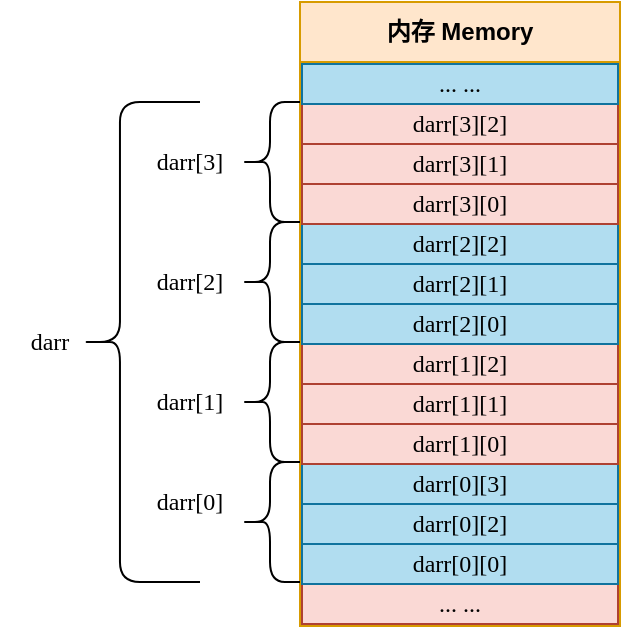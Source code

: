 <mxfile version="22.1.16" type="device">
  <diagram name="Page-1" id="3FU2BRUodX3esNhyQgwJ">
    <mxGraphModel dx="528" dy="363" grid="1" gridSize="10" guides="1" tooltips="1" connect="1" arrows="1" fold="1" page="1" pageScale="1" pageWidth="850" pageHeight="1100" math="0" shadow="0">
      <root>
        <mxCell id="0" />
        <mxCell id="1" parent="0" />
        <mxCell id="FEGtML5SbePRzF_W_EjW-7" value="内存 Memory" style="swimlane;whiteSpace=wrap;html=1;startSize=30;fillColor=#ffe6cc;strokeColor=#d79b00;" parent="1" vertex="1">
          <mxGeometry x="330" y="170" width="160" height="312" as="geometry">
            <mxRectangle x="330" y="170" width="110" height="30" as="alternateBounds" />
          </mxGeometry>
        </mxCell>
        <mxCell id="FEGtML5SbePRzF_W_EjW-21" value="... ..." style="rounded=0;whiteSpace=wrap;html=1;fillColor=#b1ddf0;strokeColor=#10739e;fontFamily=consolas;" parent="FEGtML5SbePRzF_W_EjW-7" vertex="1">
          <mxGeometry x="1" y="291" width="158" height="20" as="geometry" />
        </mxCell>
        <mxCell id="8TEMe9xLt-exDmK_KVjd-13" value="... ..." style="rounded=0;whiteSpace=wrap;html=1;fillColor=#fad9d5;strokeColor=#ae4132;fontFamily=consolas;" parent="FEGtML5SbePRzF_W_EjW-7" vertex="1">
          <mxGeometry x="1" y="291" width="158" height="20" as="geometry" />
        </mxCell>
        <mxCell id="8TEMe9xLt-exDmK_KVjd-12" value="darr[0][0]" style="rounded=0;whiteSpace=wrap;html=1;fillColor=#b1ddf0;strokeColor=#10739e;fontFamily=consolas;" parent="FEGtML5SbePRzF_W_EjW-7" vertex="1">
          <mxGeometry x="1" y="271" width="158" height="20" as="geometry" />
        </mxCell>
        <mxCell id="8TEMe9xLt-exDmK_KVjd-11" value="darr[0][2]" style="rounded=0;whiteSpace=wrap;html=1;fillColor=#b1ddf0;strokeColor=#10739e;fontFamily=consolas;" parent="FEGtML5SbePRzF_W_EjW-7" vertex="1">
          <mxGeometry x="1" y="251" width="158" height="20" as="geometry" />
        </mxCell>
        <mxCell id="8TEMe9xLt-exDmK_KVjd-10" value="darr[0][3]" style="rounded=0;whiteSpace=wrap;html=1;fillColor=#b1ddf0;strokeColor=#10739e;fontFamily=consolas;" parent="FEGtML5SbePRzF_W_EjW-7" vertex="1">
          <mxGeometry x="1" y="231" width="158" height="20" as="geometry" />
        </mxCell>
        <mxCell id="8TEMe9xLt-exDmK_KVjd-9" value="darr[1][0]" style="rounded=0;whiteSpace=wrap;html=1;fillColor=#fad9d5;strokeColor=#ae4132;fontFamily=consolas;" parent="FEGtML5SbePRzF_W_EjW-7" vertex="1">
          <mxGeometry x="1" y="211" width="158" height="20" as="geometry" />
        </mxCell>
        <mxCell id="8TEMe9xLt-exDmK_KVjd-8" value="darr[1][1]" style="rounded=0;whiteSpace=wrap;html=1;fillColor=#fad9d5;strokeColor=#ae4132;fontFamily=consolas;" parent="FEGtML5SbePRzF_W_EjW-7" vertex="1">
          <mxGeometry x="1" y="191" width="158" height="20" as="geometry" />
        </mxCell>
        <mxCell id="8TEMe9xLt-exDmK_KVjd-7" value="darr[1][2]" style="rounded=0;whiteSpace=wrap;html=1;fillColor=#fad9d5;strokeColor=#ae4132;fontFamily=consolas;" parent="FEGtML5SbePRzF_W_EjW-7" vertex="1">
          <mxGeometry x="1" y="171" width="158" height="20" as="geometry" />
        </mxCell>
        <mxCell id="8TEMe9xLt-exDmK_KVjd-6" value="darr[2][0]" style="rounded=0;whiteSpace=wrap;html=1;fillColor=#b1ddf0;strokeColor=#10739e;fontFamily=consolas;" parent="FEGtML5SbePRzF_W_EjW-7" vertex="1">
          <mxGeometry x="1" y="151" width="158" height="20" as="geometry" />
        </mxCell>
        <mxCell id="8TEMe9xLt-exDmK_KVjd-5" value="darr[2][1]" style="rounded=0;whiteSpace=wrap;html=1;fillColor=#b1ddf0;strokeColor=#10739e;fontFamily=consolas;" parent="FEGtML5SbePRzF_W_EjW-7" vertex="1">
          <mxGeometry x="1" y="131" width="158" height="20" as="geometry" />
        </mxCell>
        <mxCell id="8TEMe9xLt-exDmK_KVjd-4" value="darr[2][2]" style="rounded=0;whiteSpace=wrap;html=1;fillColor=#b1ddf0;strokeColor=#10739e;fontFamily=consolas;" parent="FEGtML5SbePRzF_W_EjW-7" vertex="1">
          <mxGeometry x="1" y="111" width="158" height="20" as="geometry" />
        </mxCell>
        <mxCell id="8TEMe9xLt-exDmK_KVjd-3" value="darr[3][0]" style="rounded=0;whiteSpace=wrap;html=1;fillColor=#fad9d5;strokeColor=#ae4132;fontFamily=consolas;" parent="FEGtML5SbePRzF_W_EjW-7" vertex="1">
          <mxGeometry x="1" y="91" width="158" height="20" as="geometry" />
        </mxCell>
        <mxCell id="8TEMe9xLt-exDmK_KVjd-2" value="darr[3][1]" style="rounded=0;whiteSpace=wrap;html=1;fillColor=#fad9d5;strokeColor=#ae4132;fontFamily=consolas;" parent="FEGtML5SbePRzF_W_EjW-7" vertex="1">
          <mxGeometry x="1" y="71" width="158" height="20" as="geometry" />
        </mxCell>
        <mxCell id="8TEMe9xLt-exDmK_KVjd-1" value="darr[3][2]" style="rounded=0;whiteSpace=wrap;html=1;fillColor=#fad9d5;strokeColor=#ae4132;fontFamily=consolas;" parent="FEGtML5SbePRzF_W_EjW-7" vertex="1">
          <mxGeometry x="1" y="51" width="158" height="20" as="geometry" />
        </mxCell>
        <mxCell id="FEGtML5SbePRzF_W_EjW-19" value="... ..." style="rounded=0;whiteSpace=wrap;html=1;fillColor=#b1ddf0;strokeColor=#10739e;fontFamily=consolas;" parent="FEGtML5SbePRzF_W_EjW-7" vertex="1">
          <mxGeometry x="1" y="31" width="158" height="20" as="geometry" />
        </mxCell>
        <mxCell id="8TEMe9xLt-exDmK_KVjd-49" value="" style="shape=curlyBracket;whiteSpace=wrap;html=1;rounded=1;labelPosition=left;verticalLabelPosition=middle;align=right;verticalAlign=middle;" parent="1" vertex="1">
          <mxGeometry x="300" y="400" width="30" height="60" as="geometry" />
        </mxCell>
        <mxCell id="8TEMe9xLt-exDmK_KVjd-74" value="&lt;font face=&quot;consolas&quot;&gt;darr[0]&lt;/font&gt;" style="text;html=1;strokeColor=none;fillColor=none;align=center;verticalAlign=middle;whiteSpace=wrap;rounded=0;" parent="1" vertex="1">
          <mxGeometry x="250" y="405" width="50" height="30" as="geometry" />
        </mxCell>
        <mxCell id="8TEMe9xLt-exDmK_KVjd-75" value="&lt;font face=&quot;consolas&quot;&gt;darr[1]&lt;/font&gt;" style="text;html=1;strokeColor=none;fillColor=none;align=center;verticalAlign=middle;whiteSpace=wrap;rounded=0;" parent="1" vertex="1">
          <mxGeometry x="250" y="355" width="50" height="30" as="geometry" />
        </mxCell>
        <mxCell id="8TEMe9xLt-exDmK_KVjd-76" value="" style="shape=curlyBracket;whiteSpace=wrap;html=1;rounded=1;labelPosition=left;verticalLabelPosition=middle;align=right;verticalAlign=middle;" parent="1" vertex="1">
          <mxGeometry x="300" y="340" width="30" height="60" as="geometry" />
        </mxCell>
        <mxCell id="8TEMe9xLt-exDmK_KVjd-77" value="&lt;font face=&quot;consolas&quot;&gt;darr[2]&lt;/font&gt;" style="text;html=1;strokeColor=none;fillColor=none;align=center;verticalAlign=middle;whiteSpace=wrap;rounded=0;" parent="1" vertex="1">
          <mxGeometry x="250" y="295" width="50" height="30" as="geometry" />
        </mxCell>
        <mxCell id="8TEMe9xLt-exDmK_KVjd-78" value="" style="shape=curlyBracket;whiteSpace=wrap;html=1;rounded=1;labelPosition=left;verticalLabelPosition=middle;align=right;verticalAlign=middle;" parent="1" vertex="1">
          <mxGeometry x="300" y="280" width="30" height="60" as="geometry" />
        </mxCell>
        <mxCell id="cDduIBnrxW7241WbmCnz-1" value="" style="shape=curlyBracket;whiteSpace=wrap;html=1;rounded=1;labelPosition=left;verticalLabelPosition=middle;align=right;verticalAlign=middle;" vertex="1" parent="1">
          <mxGeometry x="300" y="220" width="30" height="60" as="geometry" />
        </mxCell>
        <mxCell id="cDduIBnrxW7241WbmCnz-2" value="&lt;font face=&quot;consolas&quot;&gt;darr[3]&lt;/font&gt;" style="text;html=1;strokeColor=none;fillColor=none;align=center;verticalAlign=middle;whiteSpace=wrap;rounded=0;" vertex="1" parent="1">
          <mxGeometry x="250" y="235" width="50" height="30" as="geometry" />
        </mxCell>
        <mxCell id="cDduIBnrxW7241WbmCnz-3" value="" style="shape=curlyBracket;whiteSpace=wrap;html=1;rounded=1;labelPosition=left;verticalLabelPosition=middle;align=right;verticalAlign=middle;size=0.333;" vertex="1" parent="1">
          <mxGeometry x="220" y="220" width="60" height="240" as="geometry" />
        </mxCell>
        <mxCell id="cDduIBnrxW7241WbmCnz-4" value="&lt;font face=&quot;consolas&quot;&gt;darr&lt;br&gt;&lt;/font&gt;" style="text;html=1;strokeColor=none;fillColor=none;align=center;verticalAlign=middle;whiteSpace=wrap;rounded=0;" vertex="1" parent="1">
          <mxGeometry x="180" y="325" width="50" height="30" as="geometry" />
        </mxCell>
      </root>
    </mxGraphModel>
  </diagram>
</mxfile>
